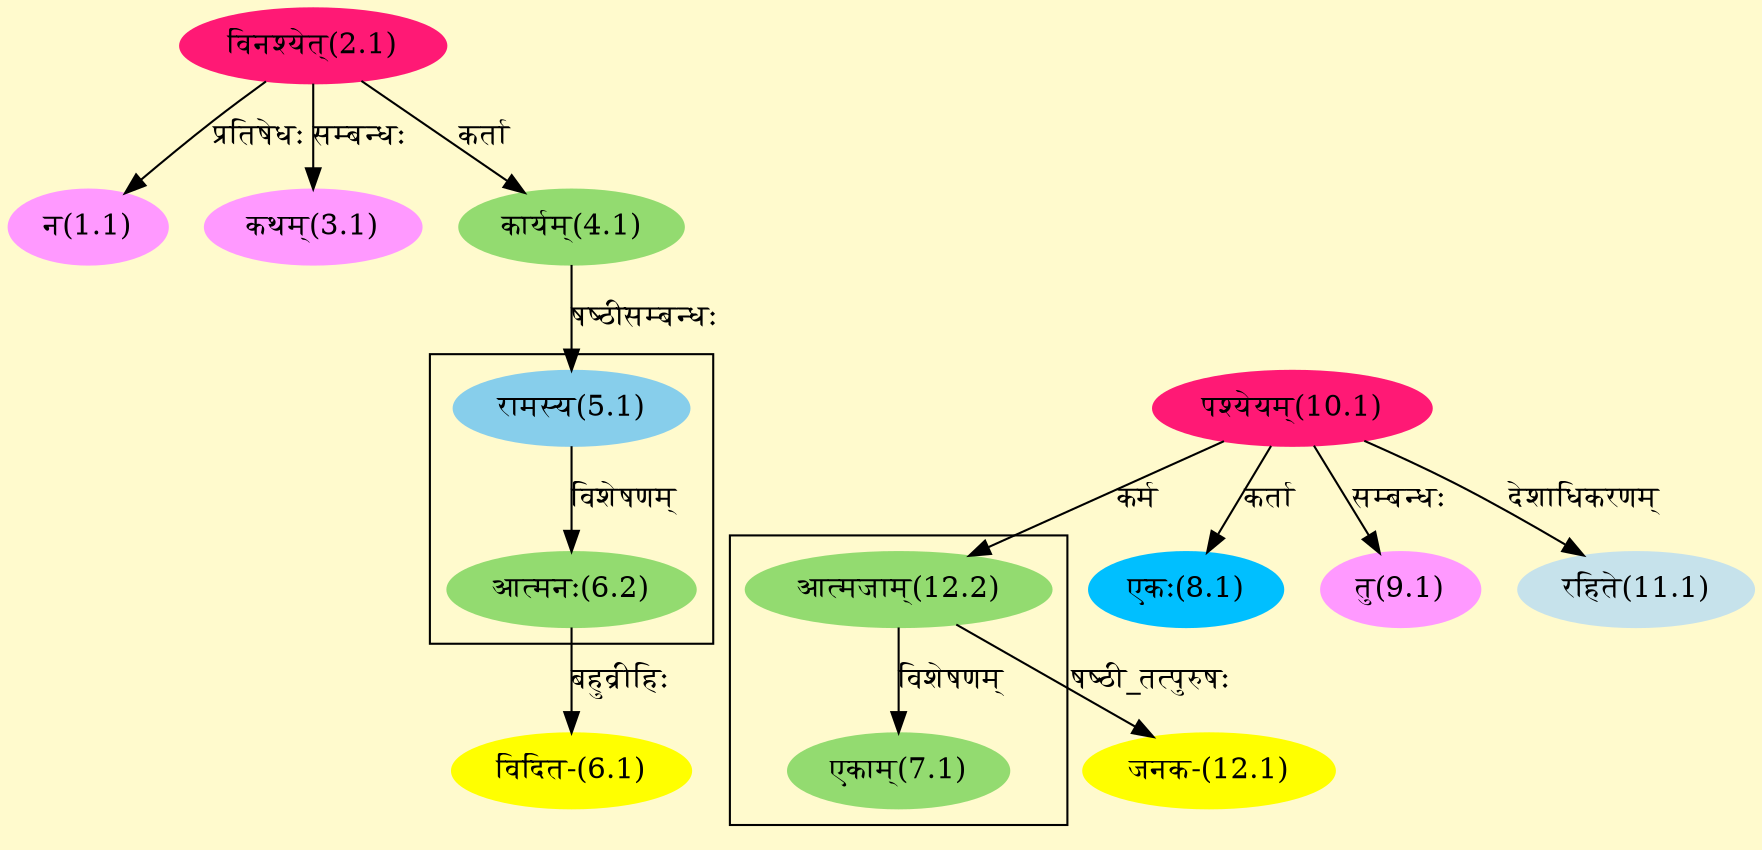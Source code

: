 digraph G{
rankdir=BT;
 compound=true;
 bgcolor="lemonchiffon1";

subgraph cluster_1{
Node6_2 [style=filled, color="#93DB70" label = "आत्मनः(6.2)"]
Node5_1 [style=filled, color="#87CEEB" label = "रामस्य(5.1)"]

}

subgraph cluster_2{
Node7_1 [style=filled, color="#93DB70" label = "एकाम्(7.1)"]
Node12_2 [style=filled, color="#93DB70" label = "आत्मजाम्(12.2)"]

}
Node1_1 [style=filled, color="#FF99FF" label = "न(1.1)"]
Node2_1 [style=filled, color="#FF1975" label = "विनश्येत्(2.1)"]
Node [style=filled, color="" label = "()"]
Node3_1 [style=filled, color="#FF99FF" label = "कथम्(3.1)"]
Node4_1 [style=filled, color="#93DB70" label = "कार्यम्(4.1)"]
Node5_1 [style=filled, color="#87CEEB" label = "रामस्य(5.1)"]
Node6_1 [style=filled, color="#FFFF00" label = "विदित-(6.1)"]
Node6_2 [style=filled, color="#93DB70" label = "आत्मनः(6.2)"]
Node8_1 [style=filled, color="#00BFFF" label = "एकः(8.1)"]
Node10_1 [style=filled, color="#FF1975" label = "पश्येयम्(10.1)"]
Node9_1 [style=filled, color="#FF99FF" label = "तु(9.1)"]
Node11_1 [style=filled, color="#C6E2EB" label = "रहिते(11.1)"]
Node12_1 [style=filled, color="#FFFF00" label = "जनक-(12.1)"]
Node12_2 [style=filled, color="#93DB70" label = "आत्मजाम्(12.2)"]
/* Start of Relations section */

Node1_1 -> Node2_1 [  label="प्रतिषेधः"  dir="back" ]
Node3_1 -> Node2_1 [  label="सम्बन्धः"  dir="back" ]
Node4_1 -> Node2_1 [  label="कर्ता"  dir="back" ]
Node5_1 -> Node4_1 [  label="षष्ठीसम्बन्धः"  dir="back" ]
Node6_1 -> Node6_2 [  label="बहुव्रीहिः"  dir="back" ]
Node6_2 -> Node5_1 [  label="विशेषणम्"  dir="back" ]
Node7_1 -> Node12_2 [  label="विशेषणम्"  dir="back" ]
Node8_1 -> Node10_1 [  label="कर्ता"  dir="back" ]
Node9_1 -> Node10_1 [  label="सम्बन्धः"  dir="back" ]
Node11_1 -> Node10_1 [  label="देशाधिकरणम्"  dir="back" ]
Node12_1 -> Node12_2 [  label="षष्ठी_तत्पुरुषः"  dir="back" ]
Node12_2 -> Node10_1 [  label="कर्म"  dir="back" ]
}

